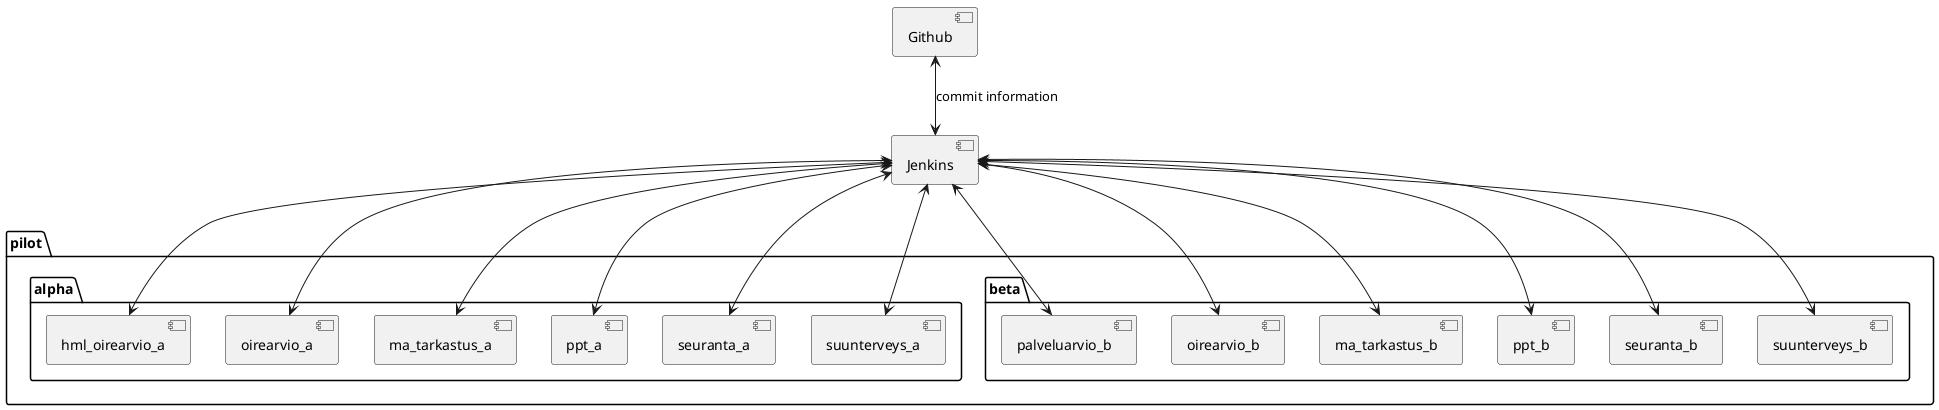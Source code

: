 @startuml

component Jenkins
component Github


folder pilot{

  folder alpha{
    component hml_oirearvio_a
    component oirearvio_a
    component ma_tarkastus_a
    component ppt_a
    component seuranta_a
    component suunterveys_a
  }

  folder beta {
    component palveluarvio_b
    component oirearvio_b
    component ma_tarkastus_b
    component ppt_b
    component seuranta_b
    component suunterveys_b
  }
}

Jenkins <-> hml_oirearvio_a
Jenkins <-> oirearvio_a
Jenkins <-> ma_tarkastus_a
Jenkins <-> ppt_a
Jenkins <-> seuranta_a
Jenkins <-> suunterveys_a

Jenkins <-> palveluarvio_b
Jenkins <-> oirearvio_b
Jenkins <-> ma_tarkastus_b
Jenkins <-down-> ppt_b
Jenkins <-down-> seuranta_b
Jenkins <-down-> suunterveys_b

Jenkins <-up-> Github: commit information




@enduml